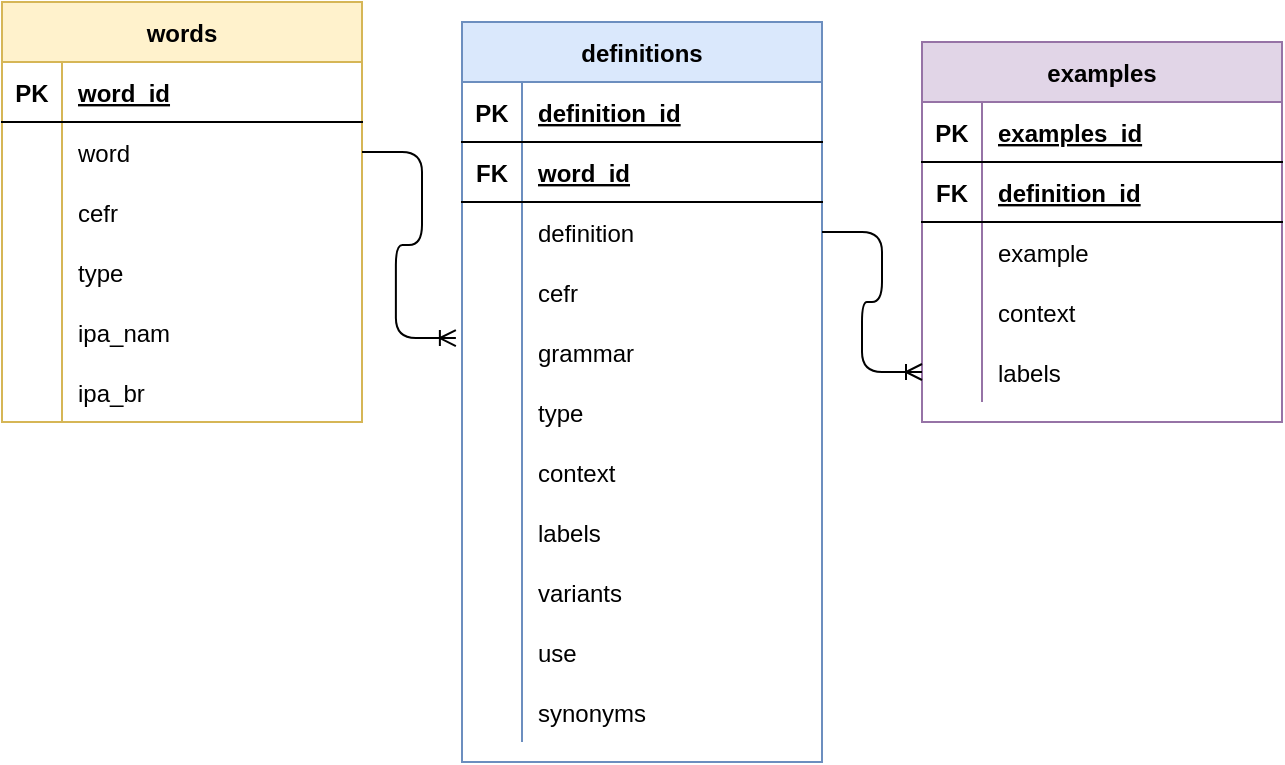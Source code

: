 <mxfile version="14.8.3" type="device"><diagram id="R3QWrIy8EXZ1sbwiG0KS" name="Page-1"><mxGraphModel dx="868" dy="460" grid="1" gridSize="10" guides="1" tooltips="1" connect="1" arrows="1" fold="1" page="1" pageScale="1" pageWidth="850" pageHeight="1100" math="0" shadow="0"><root><mxCell id="0"/><mxCell id="1" parent="0"/><mxCell id="elibETmxDoC-wYMnriyN-4" value="words" style="shape=table;startSize=30;container=1;collapsible=1;childLayout=tableLayout;fixedRows=1;rowLines=0;fontStyle=1;align=center;resizeLast=1;fillColor=#fff2cc;strokeColor=#d6b656;verticalAlign=middle;" parent="1" vertex="1"><mxGeometry x="110" y="40" width="180" height="210" as="geometry"><mxRectangle x="350" y="60" width="60" height="30" as="alternateBounds"/></mxGeometry></mxCell><mxCell id="elibETmxDoC-wYMnriyN-5" value="" style="shape=partialRectangle;collapsible=0;dropTarget=0;pointerEvents=0;fillColor=none;top=0;left=0;bottom=1;right=0;points=[[0,0.5],[1,0.5]];portConstraint=eastwest;" parent="elibETmxDoC-wYMnriyN-4" vertex="1"><mxGeometry y="30" width="180" height="30" as="geometry"/></mxCell><mxCell id="elibETmxDoC-wYMnriyN-6" value="PK" style="shape=partialRectangle;connectable=0;fillColor=none;top=0;left=0;bottom=0;right=0;fontStyle=1;overflow=hidden;" parent="elibETmxDoC-wYMnriyN-5" vertex="1"><mxGeometry width="30" height="30" as="geometry"/></mxCell><mxCell id="elibETmxDoC-wYMnriyN-7" value="word_id" style="shape=partialRectangle;connectable=0;fillColor=none;top=0;left=0;bottom=0;right=0;align=left;spacingLeft=6;fontStyle=5;overflow=hidden;" parent="elibETmxDoC-wYMnriyN-5" vertex="1"><mxGeometry x="30" width="150" height="30" as="geometry"/></mxCell><mxCell id="elibETmxDoC-wYMnriyN-82" value="" style="shape=partialRectangle;collapsible=0;dropTarget=0;pointerEvents=0;fillColor=none;top=0;left=0;bottom=0;right=0;points=[[0,0.5],[1,0.5]];portConstraint=eastwest;" parent="elibETmxDoC-wYMnriyN-4" vertex="1"><mxGeometry y="60" width="180" height="30" as="geometry"/></mxCell><mxCell id="elibETmxDoC-wYMnriyN-83" value="" style="shape=partialRectangle;connectable=0;fillColor=none;top=0;left=0;bottom=0;right=0;editable=1;overflow=hidden;" parent="elibETmxDoC-wYMnriyN-82" vertex="1"><mxGeometry width="30" height="30" as="geometry"/></mxCell><mxCell id="elibETmxDoC-wYMnriyN-84" value="word" style="shape=partialRectangle;connectable=0;fillColor=none;top=0;left=0;bottom=0;right=0;align=left;spacingLeft=6;overflow=hidden;" parent="elibETmxDoC-wYMnriyN-82" vertex="1"><mxGeometry x="30" width="150" height="30" as="geometry"/></mxCell><mxCell id="elibETmxDoC-wYMnriyN-8" value="" style="shape=partialRectangle;collapsible=0;dropTarget=0;pointerEvents=0;fillColor=none;top=0;left=0;bottom=0;right=0;points=[[0,0.5],[1,0.5]];portConstraint=eastwest;" parent="elibETmxDoC-wYMnriyN-4" vertex="1"><mxGeometry y="90" width="180" height="30" as="geometry"/></mxCell><mxCell id="elibETmxDoC-wYMnriyN-9" value="" style="shape=partialRectangle;connectable=0;fillColor=none;top=0;left=0;bottom=0;right=0;editable=1;overflow=hidden;" parent="elibETmxDoC-wYMnriyN-8" vertex="1"><mxGeometry width="30" height="30" as="geometry"/></mxCell><mxCell id="elibETmxDoC-wYMnriyN-10" value="cefr " style="shape=partialRectangle;connectable=0;fillColor=none;top=0;left=0;bottom=0;right=0;align=left;spacingLeft=6;overflow=hidden;" parent="elibETmxDoC-wYMnriyN-8" vertex="1"><mxGeometry x="30" width="150" height="30" as="geometry"/></mxCell><mxCell id="elibETmxDoC-wYMnriyN-11" value="" style="shape=partialRectangle;collapsible=0;dropTarget=0;pointerEvents=0;fillColor=none;top=0;left=0;bottom=0;right=0;points=[[0,0.5],[1,0.5]];portConstraint=eastwest;" parent="elibETmxDoC-wYMnriyN-4" vertex="1"><mxGeometry y="120" width="180" height="30" as="geometry"/></mxCell><mxCell id="elibETmxDoC-wYMnriyN-12" value="" style="shape=partialRectangle;connectable=0;fillColor=none;top=0;left=0;bottom=0;right=0;editable=1;overflow=hidden;" parent="elibETmxDoC-wYMnriyN-11" vertex="1"><mxGeometry width="30" height="30" as="geometry"/></mxCell><mxCell id="elibETmxDoC-wYMnriyN-13" value="type" style="shape=partialRectangle;connectable=0;fillColor=none;top=0;left=0;bottom=0;right=0;align=left;spacingLeft=6;overflow=hidden;" parent="elibETmxDoC-wYMnriyN-11" vertex="1"><mxGeometry x="30" width="150" height="30" as="geometry"/></mxCell><mxCell id="elibETmxDoC-wYMnriyN-23" value="" style="shape=partialRectangle;collapsible=0;dropTarget=0;pointerEvents=0;fillColor=none;top=0;left=0;bottom=0;right=0;points=[[0,0.5],[1,0.5]];portConstraint=eastwest;" parent="elibETmxDoC-wYMnriyN-4" vertex="1"><mxGeometry y="150" width="180" height="30" as="geometry"/></mxCell><mxCell id="elibETmxDoC-wYMnriyN-24" value="" style="shape=partialRectangle;connectable=0;fillColor=none;top=0;left=0;bottom=0;right=0;editable=1;overflow=hidden;" parent="elibETmxDoC-wYMnriyN-23" vertex="1"><mxGeometry width="30" height="30" as="geometry"/></mxCell><mxCell id="elibETmxDoC-wYMnriyN-25" value="ipa_nam" style="shape=partialRectangle;connectable=0;fillColor=none;top=0;left=0;bottom=0;right=0;align=left;spacingLeft=6;overflow=hidden;" parent="elibETmxDoC-wYMnriyN-23" vertex="1"><mxGeometry x="30" width="150" height="30" as="geometry"/></mxCell><mxCell id="elibETmxDoC-wYMnriyN-14" value="" style="shape=partialRectangle;collapsible=0;dropTarget=0;pointerEvents=0;fillColor=none;top=0;left=0;bottom=0;right=0;points=[[0,0.5],[1,0.5]];portConstraint=eastwest;" parent="elibETmxDoC-wYMnriyN-4" vertex="1"><mxGeometry y="180" width="180" height="30" as="geometry"/></mxCell><mxCell id="elibETmxDoC-wYMnriyN-15" value="" style="shape=partialRectangle;connectable=0;fillColor=none;top=0;left=0;bottom=0;right=0;editable=1;overflow=hidden;" parent="elibETmxDoC-wYMnriyN-14" vertex="1"><mxGeometry width="30" height="30" as="geometry"/></mxCell><mxCell id="elibETmxDoC-wYMnriyN-16" value="ipa_br" style="shape=partialRectangle;connectable=0;fillColor=none;top=0;left=0;bottom=0;right=0;align=left;spacingLeft=6;overflow=hidden;" parent="elibETmxDoC-wYMnriyN-14" vertex="1"><mxGeometry x="30" width="150" height="30" as="geometry"/></mxCell><mxCell id="elibETmxDoC-wYMnriyN-46" value="definitions" style="shape=table;startSize=30;container=1;collapsible=1;childLayout=tableLayout;fixedRows=1;rowLines=0;fontStyle=1;align=center;resizeLast=1;labelBackgroundColor=none;fillColor=#dae8fc;strokeColor=#6c8ebf;" parent="1" vertex="1"><mxGeometry x="340" y="50" width="180" height="370" as="geometry"/></mxCell><mxCell id="elibETmxDoC-wYMnriyN-47" value="" style="shape=partialRectangle;collapsible=0;dropTarget=0;pointerEvents=0;fillColor=none;top=0;left=0;bottom=1;right=0;points=[[0,0.5],[1,0.5]];portConstraint=eastwest;" parent="elibETmxDoC-wYMnriyN-46" vertex="1"><mxGeometry y="30" width="180" height="30" as="geometry"/></mxCell><mxCell id="elibETmxDoC-wYMnriyN-48" value="PK" style="shape=partialRectangle;connectable=0;fillColor=none;top=0;left=0;bottom=0;right=0;fontStyle=1;overflow=hidden;" parent="elibETmxDoC-wYMnriyN-47" vertex="1"><mxGeometry width="30" height="30" as="geometry"/></mxCell><mxCell id="elibETmxDoC-wYMnriyN-49" value="definition_id" style="shape=partialRectangle;connectable=0;fillColor=none;top=0;left=0;bottom=0;right=0;align=left;spacingLeft=6;fontStyle=5;overflow=hidden;" parent="elibETmxDoC-wYMnriyN-47" vertex="1"><mxGeometry x="30" width="150" height="30" as="geometry"/></mxCell><mxCell id="elibETmxDoC-wYMnriyN-59" value="" style="shape=partialRectangle;collapsible=0;dropTarget=0;pointerEvents=0;fillColor=none;top=0;left=0;bottom=1;right=0;points=[[0,0.5],[1,0.5]];portConstraint=eastwest;" parent="elibETmxDoC-wYMnriyN-46" vertex="1"><mxGeometry y="60" width="180" height="30" as="geometry"/></mxCell><mxCell id="elibETmxDoC-wYMnriyN-60" value="FK" style="shape=partialRectangle;connectable=0;fillColor=none;top=0;left=0;bottom=0;right=0;fontStyle=1;overflow=hidden;" parent="elibETmxDoC-wYMnriyN-59" vertex="1"><mxGeometry width="30" height="30" as="geometry"/></mxCell><mxCell id="elibETmxDoC-wYMnriyN-61" value="word_id" style="shape=partialRectangle;connectable=0;fillColor=none;top=0;left=0;bottom=0;right=0;align=left;spacingLeft=6;fontStyle=5;overflow=hidden;" parent="elibETmxDoC-wYMnriyN-59" vertex="1"><mxGeometry x="30" width="150" height="30" as="geometry"/></mxCell><mxCell id="elibETmxDoC-wYMnriyN-77" value="" style="shape=partialRectangle;collapsible=0;dropTarget=0;pointerEvents=0;fillColor=none;top=0;left=0;bottom=0;right=0;points=[[0,0.5],[1,0.5]];portConstraint=eastwest;" parent="elibETmxDoC-wYMnriyN-46" vertex="1"><mxGeometry y="90" width="180" height="30" as="geometry"/></mxCell><mxCell id="elibETmxDoC-wYMnriyN-78" value="" style="shape=partialRectangle;connectable=0;fillColor=none;top=0;left=0;bottom=0;right=0;editable=1;overflow=hidden;" parent="elibETmxDoC-wYMnriyN-77" vertex="1"><mxGeometry width="30" height="30" as="geometry"/></mxCell><mxCell id="elibETmxDoC-wYMnriyN-79" value="definition" style="shape=partialRectangle;connectable=0;fillColor=none;top=0;left=0;bottom=0;right=0;align=left;spacingLeft=6;overflow=hidden;" parent="elibETmxDoC-wYMnriyN-77" vertex="1"><mxGeometry x="30" width="150" height="30" as="geometry"/></mxCell><mxCell id="elibETmxDoC-wYMnriyN-50" value="" style="shape=partialRectangle;collapsible=0;dropTarget=0;pointerEvents=0;fillColor=none;top=0;left=0;bottom=0;right=0;points=[[0,0.5],[1,0.5]];portConstraint=eastwest;" parent="elibETmxDoC-wYMnriyN-46" vertex="1"><mxGeometry y="120" width="180" height="30" as="geometry"/></mxCell><mxCell id="elibETmxDoC-wYMnriyN-51" value="" style="shape=partialRectangle;connectable=0;fillColor=none;top=0;left=0;bottom=0;right=0;editable=1;overflow=hidden;" parent="elibETmxDoC-wYMnriyN-50" vertex="1"><mxGeometry width="30" height="30" as="geometry"/></mxCell><mxCell id="elibETmxDoC-wYMnriyN-52" value="cefr" style="shape=partialRectangle;connectable=0;fillColor=none;top=0;left=0;bottom=0;right=0;align=left;spacingLeft=6;overflow=hidden;" parent="elibETmxDoC-wYMnriyN-50" vertex="1"><mxGeometry x="30" width="150" height="30" as="geometry"/></mxCell><mxCell id="elibETmxDoC-wYMnriyN-53" value="" style="shape=partialRectangle;collapsible=0;dropTarget=0;pointerEvents=0;fillColor=none;top=0;left=0;bottom=0;right=0;points=[[0,0.5],[1,0.5]];portConstraint=eastwest;" parent="elibETmxDoC-wYMnriyN-46" vertex="1"><mxGeometry y="150" width="180" height="30" as="geometry"/></mxCell><mxCell id="elibETmxDoC-wYMnriyN-54" value="" style="shape=partialRectangle;connectable=0;fillColor=none;top=0;left=0;bottom=0;right=0;editable=1;overflow=hidden;" parent="elibETmxDoC-wYMnriyN-53" vertex="1"><mxGeometry width="30" height="30" as="geometry"/></mxCell><mxCell id="elibETmxDoC-wYMnriyN-55" value="grammar" style="shape=partialRectangle;connectable=0;fillColor=none;top=0;left=0;bottom=0;right=0;align=left;spacingLeft=6;overflow=hidden;" parent="elibETmxDoC-wYMnriyN-53" vertex="1"><mxGeometry x="30" width="150" height="30" as="geometry"/></mxCell><mxCell id="elibETmxDoC-wYMnriyN-56" value="" style="shape=partialRectangle;collapsible=0;dropTarget=0;pointerEvents=0;fillColor=none;top=0;left=0;bottom=0;right=0;points=[[0,0.5],[1,0.5]];portConstraint=eastwest;" parent="elibETmxDoC-wYMnriyN-46" vertex="1"><mxGeometry y="180" width="180" height="30" as="geometry"/></mxCell><mxCell id="elibETmxDoC-wYMnriyN-57" value="" style="shape=partialRectangle;connectable=0;fillColor=none;top=0;left=0;bottom=0;right=0;editable=1;overflow=hidden;" parent="elibETmxDoC-wYMnriyN-56" vertex="1"><mxGeometry width="30" height="30" as="geometry"/></mxCell><mxCell id="elibETmxDoC-wYMnriyN-58" value="type" style="shape=partialRectangle;connectable=0;fillColor=none;top=0;left=0;bottom=0;right=0;align=left;spacingLeft=6;overflow=hidden;" parent="elibETmxDoC-wYMnriyN-56" vertex="1"><mxGeometry x="30" width="150" height="30" as="geometry"/></mxCell><mxCell id="elibETmxDoC-wYMnriyN-62" value="" style="shape=partialRectangle;collapsible=0;dropTarget=0;pointerEvents=0;fillColor=none;top=0;left=0;bottom=0;right=0;points=[[0,0.5],[1,0.5]];portConstraint=eastwest;" parent="elibETmxDoC-wYMnriyN-46" vertex="1"><mxGeometry y="210" width="180" height="30" as="geometry"/></mxCell><mxCell id="elibETmxDoC-wYMnriyN-63" value="" style="shape=partialRectangle;connectable=0;fillColor=none;top=0;left=0;bottom=0;right=0;editable=1;overflow=hidden;" parent="elibETmxDoC-wYMnriyN-62" vertex="1"><mxGeometry width="30" height="30" as="geometry"/></mxCell><mxCell id="elibETmxDoC-wYMnriyN-64" value="context" style="shape=partialRectangle;connectable=0;fillColor=none;top=0;left=0;bottom=0;right=0;align=left;spacingLeft=6;overflow=hidden;" parent="elibETmxDoC-wYMnriyN-62" vertex="1"><mxGeometry x="30" width="150" height="30" as="geometry"/></mxCell><mxCell id="elibETmxDoC-wYMnriyN-65" value="" style="shape=partialRectangle;collapsible=0;dropTarget=0;pointerEvents=0;fillColor=none;top=0;left=0;bottom=0;right=0;points=[[0,0.5],[1,0.5]];portConstraint=eastwest;" parent="elibETmxDoC-wYMnriyN-46" vertex="1"><mxGeometry y="240" width="180" height="30" as="geometry"/></mxCell><mxCell id="elibETmxDoC-wYMnriyN-66" value="" style="shape=partialRectangle;connectable=0;fillColor=none;top=0;left=0;bottom=0;right=0;editable=1;overflow=hidden;" parent="elibETmxDoC-wYMnriyN-65" vertex="1"><mxGeometry width="30" height="30" as="geometry"/></mxCell><mxCell id="elibETmxDoC-wYMnriyN-67" value="labels" style="shape=partialRectangle;connectable=0;fillColor=none;top=0;left=0;bottom=0;right=0;align=left;spacingLeft=6;overflow=hidden;" parent="elibETmxDoC-wYMnriyN-65" vertex="1"><mxGeometry x="30" width="150" height="30" as="geometry"/></mxCell><mxCell id="elibETmxDoC-wYMnriyN-68" value="" style="shape=partialRectangle;collapsible=0;dropTarget=0;pointerEvents=0;fillColor=none;top=0;left=0;bottom=0;right=0;points=[[0,0.5],[1,0.5]];portConstraint=eastwest;" parent="elibETmxDoC-wYMnriyN-46" vertex="1"><mxGeometry y="270" width="180" height="30" as="geometry"/></mxCell><mxCell id="elibETmxDoC-wYMnriyN-69" value="" style="shape=partialRectangle;connectable=0;fillColor=none;top=0;left=0;bottom=0;right=0;editable=1;overflow=hidden;" parent="elibETmxDoC-wYMnriyN-68" vertex="1"><mxGeometry width="30" height="30" as="geometry"/></mxCell><mxCell id="elibETmxDoC-wYMnriyN-70" value="variants" style="shape=partialRectangle;connectable=0;fillColor=none;top=0;left=0;bottom=0;right=0;align=left;spacingLeft=6;overflow=hidden;" parent="elibETmxDoC-wYMnriyN-68" vertex="1"><mxGeometry x="30" width="150" height="30" as="geometry"/></mxCell><mxCell id="elibETmxDoC-wYMnriyN-71" value="" style="shape=partialRectangle;collapsible=0;dropTarget=0;pointerEvents=0;fillColor=none;top=0;left=0;bottom=0;right=0;points=[[0,0.5],[1,0.5]];portConstraint=eastwest;" parent="elibETmxDoC-wYMnriyN-46" vertex="1"><mxGeometry y="300" width="180" height="30" as="geometry"/></mxCell><mxCell id="elibETmxDoC-wYMnriyN-72" value="" style="shape=partialRectangle;connectable=0;fillColor=none;top=0;left=0;bottom=0;right=0;editable=1;overflow=hidden;" parent="elibETmxDoC-wYMnriyN-71" vertex="1"><mxGeometry width="30" height="30" as="geometry"/></mxCell><mxCell id="elibETmxDoC-wYMnriyN-73" value="use" style="shape=partialRectangle;connectable=0;fillColor=none;top=0;left=0;bottom=0;right=0;align=left;spacingLeft=6;overflow=hidden;" parent="elibETmxDoC-wYMnriyN-71" vertex="1"><mxGeometry x="30" width="150" height="30" as="geometry"/></mxCell><mxCell id="elibETmxDoC-wYMnriyN-74" value="" style="shape=partialRectangle;collapsible=0;dropTarget=0;pointerEvents=0;fillColor=none;top=0;left=0;bottom=0;right=0;points=[[0,0.5],[1,0.5]];portConstraint=eastwest;" parent="elibETmxDoC-wYMnriyN-46" vertex="1"><mxGeometry y="330" width="180" height="30" as="geometry"/></mxCell><mxCell id="elibETmxDoC-wYMnriyN-75" value="" style="shape=partialRectangle;connectable=0;fillColor=none;top=0;left=0;bottom=0;right=0;editable=1;overflow=hidden;" parent="elibETmxDoC-wYMnriyN-74" vertex="1"><mxGeometry width="30" height="30" as="geometry"/></mxCell><mxCell id="elibETmxDoC-wYMnriyN-76" value="synonyms" style="shape=partialRectangle;connectable=0;fillColor=none;top=0;left=0;bottom=0;right=0;align=left;spacingLeft=6;overflow=hidden;" parent="elibETmxDoC-wYMnriyN-74" vertex="1"><mxGeometry x="30" width="150" height="30" as="geometry"/></mxCell><mxCell id="BkrS8lHxNiVqYK_nO9sh-1" value="examples" style="shape=table;startSize=30;container=1;collapsible=1;childLayout=tableLayout;fixedRows=1;rowLines=0;fontStyle=1;align=center;resizeLast=1;fillColor=#e1d5e7;strokeColor=#9673a6;" vertex="1" parent="1"><mxGeometry x="570" y="60" width="180" height="190" as="geometry"/></mxCell><mxCell id="BkrS8lHxNiVqYK_nO9sh-15" value="" style="shape=partialRectangle;collapsible=0;dropTarget=0;pointerEvents=0;fillColor=none;top=0;left=0;bottom=1;right=0;points=[[0,0.5],[1,0.5]];portConstraint=eastwest;" vertex="1" parent="BkrS8lHxNiVqYK_nO9sh-1"><mxGeometry y="30" width="180" height="30" as="geometry"/></mxCell><mxCell id="BkrS8lHxNiVqYK_nO9sh-16" value="PK" style="shape=partialRectangle;connectable=0;fillColor=none;top=0;left=0;bottom=0;right=0;fontStyle=1;overflow=hidden;" vertex="1" parent="BkrS8lHxNiVqYK_nO9sh-15"><mxGeometry width="30" height="30" as="geometry"/></mxCell><mxCell id="BkrS8lHxNiVqYK_nO9sh-17" value="examples_id" style="shape=partialRectangle;connectable=0;fillColor=none;top=0;left=0;bottom=0;right=0;align=left;spacingLeft=6;fontStyle=5;overflow=hidden;" vertex="1" parent="BkrS8lHxNiVqYK_nO9sh-15"><mxGeometry x="30" width="150" height="30" as="geometry"/></mxCell><mxCell id="BkrS8lHxNiVqYK_nO9sh-2" value="" style="shape=partialRectangle;collapsible=0;dropTarget=0;pointerEvents=0;fillColor=none;top=0;left=0;bottom=1;right=0;points=[[0,0.5],[1,0.5]];portConstraint=eastwest;" vertex="1" parent="BkrS8lHxNiVqYK_nO9sh-1"><mxGeometry y="60" width="180" height="30" as="geometry"/></mxCell><mxCell id="BkrS8lHxNiVqYK_nO9sh-3" value="FK" style="shape=partialRectangle;connectable=0;fillColor=none;top=0;left=0;bottom=0;right=0;fontStyle=1;overflow=hidden;" vertex="1" parent="BkrS8lHxNiVqYK_nO9sh-2"><mxGeometry width="30" height="30" as="geometry"/></mxCell><mxCell id="BkrS8lHxNiVqYK_nO9sh-4" value="definition_id" style="shape=partialRectangle;connectable=0;fillColor=none;top=0;left=0;bottom=0;right=0;align=left;spacingLeft=6;fontStyle=5;overflow=hidden;" vertex="1" parent="BkrS8lHxNiVqYK_nO9sh-2"><mxGeometry x="30" width="150" height="30" as="geometry"/></mxCell><mxCell id="BkrS8lHxNiVqYK_nO9sh-5" value="" style="shape=partialRectangle;collapsible=0;dropTarget=0;pointerEvents=0;fillColor=none;top=0;left=0;bottom=0;right=0;points=[[0,0.5],[1,0.5]];portConstraint=eastwest;" vertex="1" parent="BkrS8lHxNiVqYK_nO9sh-1"><mxGeometry y="90" width="180" height="30" as="geometry"/></mxCell><mxCell id="BkrS8lHxNiVqYK_nO9sh-6" value="" style="shape=partialRectangle;connectable=0;fillColor=none;top=0;left=0;bottom=0;right=0;editable=1;overflow=hidden;" vertex="1" parent="BkrS8lHxNiVqYK_nO9sh-5"><mxGeometry width="30" height="30" as="geometry"/></mxCell><mxCell id="BkrS8lHxNiVqYK_nO9sh-7" value="example" style="shape=partialRectangle;connectable=0;fillColor=none;top=0;left=0;bottom=0;right=0;align=left;spacingLeft=6;overflow=hidden;" vertex="1" parent="BkrS8lHxNiVqYK_nO9sh-5"><mxGeometry x="30" width="150" height="30" as="geometry"/></mxCell><mxCell id="BkrS8lHxNiVqYK_nO9sh-8" value="" style="shape=partialRectangle;collapsible=0;dropTarget=0;pointerEvents=0;fillColor=none;top=0;left=0;bottom=0;right=0;points=[[0,0.5],[1,0.5]];portConstraint=eastwest;" vertex="1" parent="BkrS8lHxNiVqYK_nO9sh-1"><mxGeometry y="120" width="180" height="30" as="geometry"/></mxCell><mxCell id="BkrS8lHxNiVqYK_nO9sh-9" value="" style="shape=partialRectangle;connectable=0;fillColor=none;top=0;left=0;bottom=0;right=0;editable=1;overflow=hidden;" vertex="1" parent="BkrS8lHxNiVqYK_nO9sh-8"><mxGeometry width="30" height="30" as="geometry"/></mxCell><mxCell id="BkrS8lHxNiVqYK_nO9sh-10" value="context" style="shape=partialRectangle;connectable=0;fillColor=none;top=0;left=0;bottom=0;right=0;align=left;spacingLeft=6;overflow=hidden;" vertex="1" parent="BkrS8lHxNiVqYK_nO9sh-8"><mxGeometry x="30" width="150" height="30" as="geometry"/></mxCell><mxCell id="BkrS8lHxNiVqYK_nO9sh-11" value="" style="shape=partialRectangle;collapsible=0;dropTarget=0;pointerEvents=0;fillColor=none;top=0;left=0;bottom=0;right=0;points=[[0,0.5],[1,0.5]];portConstraint=eastwest;" vertex="1" parent="BkrS8lHxNiVqYK_nO9sh-1"><mxGeometry y="150" width="180" height="30" as="geometry"/></mxCell><mxCell id="BkrS8lHxNiVqYK_nO9sh-12" value="" style="shape=partialRectangle;connectable=0;fillColor=none;top=0;left=0;bottom=0;right=0;editable=1;overflow=hidden;" vertex="1" parent="BkrS8lHxNiVqYK_nO9sh-11"><mxGeometry width="30" height="30" as="geometry"/></mxCell><mxCell id="BkrS8lHxNiVqYK_nO9sh-13" value="labels" style="shape=partialRectangle;connectable=0;fillColor=none;top=0;left=0;bottom=0;right=0;align=left;spacingLeft=6;overflow=hidden;" vertex="1" parent="BkrS8lHxNiVqYK_nO9sh-11"><mxGeometry x="30" width="150" height="30" as="geometry"/></mxCell><mxCell id="BkrS8lHxNiVqYK_nO9sh-19" value="" style="edgeStyle=entityRelationEdgeStyle;fontSize=12;html=1;endArrow=ERoneToMany;exitX=1;exitY=0.5;exitDx=0;exitDy=0;entryX=-0.017;entryY=0.267;entryDx=0;entryDy=0;entryPerimeter=0;" edge="1" parent="1" source="elibETmxDoC-wYMnriyN-82" target="elibETmxDoC-wYMnriyN-53"><mxGeometry width="100" height="100" relative="1" as="geometry"><mxPoint x="170" y="380" as="sourcePoint"/><mxPoint x="270" y="280" as="targetPoint"/></mxGeometry></mxCell><mxCell id="BkrS8lHxNiVqYK_nO9sh-20" value="" style="edgeStyle=entityRelationEdgeStyle;fontSize=12;html=1;endArrow=ERoneToMany;exitX=1;exitY=0.5;exitDx=0;exitDy=0;entryX=0;entryY=0.5;entryDx=0;entryDy=0;" edge="1" parent="1" source="elibETmxDoC-wYMnriyN-77" target="BkrS8lHxNiVqYK_nO9sh-11"><mxGeometry width="100" height="100" relative="1" as="geometry"><mxPoint x="580" y="130" as="sourcePoint"/><mxPoint x="660" y="30" as="targetPoint"/></mxGeometry></mxCell></root></mxGraphModel></diagram></mxfile>